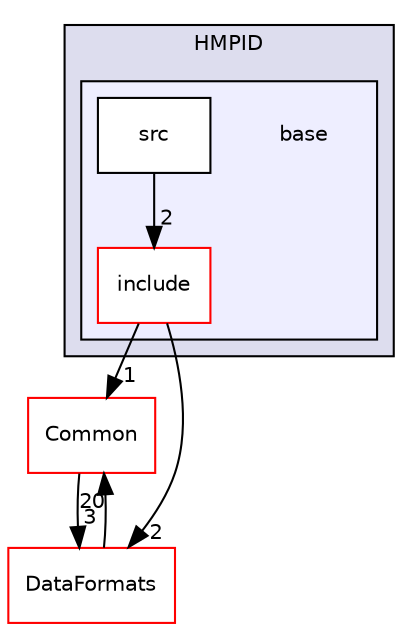 digraph "/home/travis/build/AliceO2Group/AliceO2/Detectors/HMPID/base" {
  bgcolor=transparent;
  compound=true
  node [ fontsize="10", fontname="Helvetica"];
  edge [ labelfontsize="10", labelfontname="Helvetica"];
  subgraph clusterdir_c91fbefb38f56c1db7a8c31815b8a131 {
    graph [ bgcolor="#ddddee", pencolor="black", label="HMPID" fontname="Helvetica", fontsize="10", URL="dir_c91fbefb38f56c1db7a8c31815b8a131.html"]
  subgraph clusterdir_939a9b59c9e8f57b8b7a2a3b29b6e0eb {
    graph [ bgcolor="#eeeeff", pencolor="black", label="" URL="dir_939a9b59c9e8f57b8b7a2a3b29b6e0eb.html"];
    dir_939a9b59c9e8f57b8b7a2a3b29b6e0eb [shape=plaintext label="base"];
    dir_ec106a19cdd70e6bd8d944484cd521c2 [shape=box label="include" color="red" fillcolor="white" style="filled" URL="dir_ec106a19cdd70e6bd8d944484cd521c2.html"];
    dir_b1096337af0e2b9b0a575f8166ae0520 [shape=box label="src" color="black" fillcolor="white" style="filled" URL="dir_b1096337af0e2b9b0a575f8166ae0520.html"];
  }
  }
  dir_4ab6b4cc6a7edbff49100e9123df213f [shape=box label="Common" color="red" URL="dir_4ab6b4cc6a7edbff49100e9123df213f.html"];
  dir_2171f7ec022c5423887b07c69b2f5b48 [shape=box label="DataFormats" color="red" URL="dir_2171f7ec022c5423887b07c69b2f5b48.html"];
  dir_b1096337af0e2b9b0a575f8166ae0520->dir_ec106a19cdd70e6bd8d944484cd521c2 [headlabel="2", labeldistance=1.5 headhref="dir_000245_000219.html"];
  dir_4ab6b4cc6a7edbff49100e9123df213f->dir_2171f7ec022c5423887b07c69b2f5b48 [headlabel="3", labeldistance=1.5 headhref="dir_000016_000054.html"];
  dir_ec106a19cdd70e6bd8d944484cd521c2->dir_4ab6b4cc6a7edbff49100e9123df213f [headlabel="1", labeldistance=1.5 headhref="dir_000219_000016.html"];
  dir_ec106a19cdd70e6bd8d944484cd521c2->dir_2171f7ec022c5423887b07c69b2f5b48 [headlabel="2", labeldistance=1.5 headhref="dir_000219_000054.html"];
  dir_2171f7ec022c5423887b07c69b2f5b48->dir_4ab6b4cc6a7edbff49100e9123df213f [headlabel="20", labeldistance=1.5 headhref="dir_000054_000016.html"];
}
